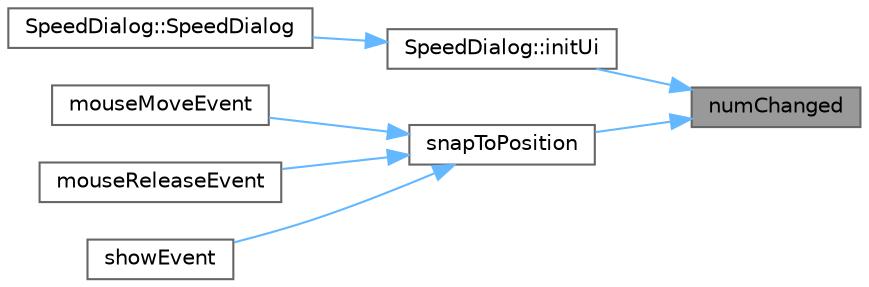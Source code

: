 digraph "numChanged"
{
 // LATEX_PDF_SIZE
  bgcolor="transparent";
  edge [fontname=Helvetica,fontsize=10,labelfontname=Helvetica,labelfontsize=10];
  node [fontname=Helvetica,fontsize=10,shape=box,height=0.2,width=0.4];
  rankdir="RL";
  Node1 [id="Node000001",label="numChanged",height=0.2,width=0.4,color="gray40", fillcolor="grey60", style="filled", fontcolor="black",tooltip="滑块值变化信号"];
  Node1 -> Node2 [id="edge1_Node000001_Node000002",dir="back",color="steelblue1",style="solid",tooltip=" "];
  Node2 [id="Node000002",label="SpeedDialog::initUi",height=0.2,width=0.4,color="grey40", fillcolor="white", style="filled",URL="$class_speed_dialog.html#afba6e95967cc3eb25fd518f7bde6ec04",tooltip="初始化界面"];
  Node2 -> Node3 [id="edge2_Node000002_Node000003",dir="back",color="steelblue1",style="solid",tooltip=" "];
  Node3 [id="Node000003",label="SpeedDialog::SpeedDialog",height=0.2,width=0.4,color="grey40", fillcolor="white", style="filled",URL="$class_speed_dialog.html#ada6e58819a0fcd5c0f4603415a88a628",tooltip="构造函数"];
  Node1 -> Node4 [id="edge3_Node000001_Node000004",dir="back",color="steelblue1",style="solid",tooltip=" "];
  Node4 [id="Node000004",label="snapToPosition",height=0.2,width=0.4,color="grey40", fillcolor="white", style="filled",URL="$class_snap_slider.html#a54982da728d9318ca92607eb437814d5",tooltip="吸附到最近的十分之一位置"];
  Node4 -> Node5 [id="edge4_Node000004_Node000005",dir="back",color="steelblue1",style="solid",tooltip=" "];
  Node5 [id="Node000005",label="mouseMoveEvent",height=0.2,width=0.4,color="grey40", fillcolor="white", style="filled",URL="$class_snap_slider.html#a4d538d95963e25c7a27250e441321d72",tooltip="鼠标移动事件"];
  Node4 -> Node6 [id="edge5_Node000004_Node000006",dir="back",color="steelblue1",style="solid",tooltip=" "];
  Node6 [id="Node000006",label="mouseReleaseEvent",height=0.2,width=0.4,color="grey40", fillcolor="white", style="filled",URL="$class_snap_slider.html#a2de3e1806dc8e5d659fc1f35545a5b87",tooltip="鼠标释放事件"];
  Node4 -> Node7 [id="edge6_Node000004_Node000007",dir="back",color="steelblue1",style="solid",tooltip=" "];
  Node7 [id="Node000007",label="showEvent",height=0.2,width=0.4,color="grey40", fillcolor="white", style="filled",URL="$class_snap_slider.html#a26eb1890b4d4dfb7bf76fb7c44cbdebf",tooltip="显示事件"];
}
